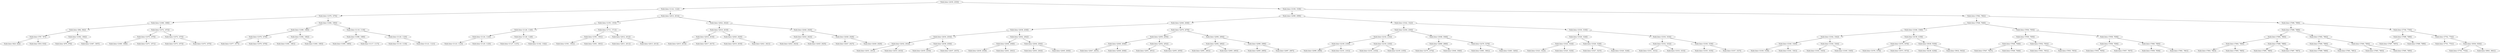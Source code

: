 digraph G{
529995150 [label="Node{data=[2030, 2030]}"]
529995150 -> 2112495622
2112495622 [label="Node{data=[1122, 1122]}"]
2112495622 -> 474968064
474968064 [label="Node{data=[1076, 1076]}"]
474968064 -> 1368542623
1368542623 [label="Node{data=[1068, 1068]}"]
1368542623 -> 1980635462
1980635462 [label="Node{data=[862, 862]}"]
1980635462 -> 1523121553
1523121553 [label="Node{data=[787, 787]}"]
1523121553 -> 1038113208
1038113208 [label="Node{data=[624, 624]}"]
1523121553 -> 2128418094
2128418094 [label="Node{data=[816, 816]}"]
1980635462 -> 2023745434
2023745434 [label="Node{data=[1062, 1062]}"]
2023745434 -> 1697036653
1697036653 [label="Node{data=[876, 876]}"]
2023745434 -> 1513361896
1513361896 [label="Node{data=[1067, 1067]}"]
1368542623 -> 1280711653
1280711653 [label="Node{data=[1072, 1072]}"]
1280711653 -> 1265800898
1265800898 [label="Node{data=[1070, 1070]}"]
1265800898 -> 458203920
458203920 [label="Node{data=[1069, 1069]}"]
1265800898 -> 1636719296
1636719296 [label="Node{data=[1071, 1071]}"]
1280711653 -> 494664743
494664743 [label="Node{data=[1074, 1074]}"]
494664743 -> 1113632204
1113632204 [label="Node{data=[1073, 1073]}"]
494664743 -> 617730483
617730483 [label="Node{data=[1075, 1075]}"]
474968064 -> 924501939
924501939 [label="Node{data=[1084, 1084]}"]
924501939 -> 1975689139
1975689139 [label="Node{data=[1080, 1080]}"]
1975689139 -> 847991306
847991306 [label="Node{data=[1078, 1078]}"]
847991306 -> 419250593
419250593 [label="Node{data=[1077, 1077]}"]
847991306 -> 2033924690
2033924690 [label="Node{data=[1079, 1079]}"]
1975689139 -> 409279937
409279937 [label="Node{data=[1082, 1082]}"]
409279937 -> 1880496069
1880496069 [label="Node{data=[1081, 1081]}"]
409279937 -> 34910255
34910255 [label="Node{data=[1083, 1083]}"]
924501939 -> 584971157
584971157 [label="Node{data=[1118, 1118]}"]
584971157 -> 317090074
317090074 [label="Node{data=[1086, 1086]}"]
317090074 -> 1376709820
1376709820 [label="Node{data=[1085, 1085]}"]
317090074 -> 1966910234
1966910234 [label="Node{data=[1117, 1117]}"]
584971157 -> 951107443
951107443 [label="Node{data=[1120, 1120]}"]
951107443 -> 431996870
431996870 [label="Node{data=[1119, 1119]}"]
951107443 -> 1014094657
1014094657 [label="Node{data=[1121, 1121]}"]
2112495622 -> 746967982
746967982 [label="Node{data=[2014, 2014]}"]
746967982 -> 301185642
301185642 [label="Node{data=[1353, 1353]}"]
301185642 -> 1968600605
1968600605 [label="Node{data=[1126, 1126]}"]
1968600605 -> 1204752421
1204752421 [label="Node{data=[1124, 1124]}"]
1204752421 -> 1171633105
1171633105 [label="Node{data=[1123, 1123]}"]
1204752421 -> 1232691691
1232691691 [label="Node{data=[1125, 1125]}"]
1968600605 -> 265883719
265883719 [label="Node{data=[1128, 1128]}"]
265883719 -> 807954337
807954337 [label="Node{data=[1127, 1127]}"]
265883719 -> 1477116238
1477116238 [label="Node{data=[1162, 1162]}"]
301185642 -> 1526683037
1526683037 [label="Node{data=[1711, 1711]}"]
1526683037 -> 493039021
493039021 [label="Node{data=[1591, 1591]}"]
493039021 -> 1854227663
1854227663 [label="Node{data=[1501, 1501]}"]
493039021 -> 1845770528
1845770528 [label="Node{data=[1601, 1601]}"]
1526683037 -> 1324862144
1324862144 [label="Node{data=[2012, 2012]}"]
1324862144 -> 1249741046
1249741046 [label="Node{data=[2011, 2011]}"]
1324862144 -> 244977226
244977226 [label="Node{data=[2013, 2013]}"]
746967982 -> 1100540800
1100540800 [label="Node{data=[2022, 2022]}"]
1100540800 -> 835291321
835291321 [label="Node{data=[2018, 2018]}"]
835291321 -> 399875150
399875150 [label="Node{data=[2016, 2016]}"]
399875150 -> 1231239328
1231239328 [label="Node{data=[2015, 2015]}"]
399875150 -> 1327566567
1327566567 [label="Node{data=[2017, 2017]}"]
835291321 -> 844155898
844155898 [label="Node{data=[2020, 2020]}"]
844155898 -> 157025810
157025810 [label="Node{data=[2019, 2019]}"]
844155898 -> 1495959969
1495959969 [label="Node{data=[2021, 2021]}"]
1100540800 -> 507241045
507241045 [label="Node{data=[2026, 2026]}"]
507241045 -> 704705907
704705907 [label="Node{data=[2024, 2024]}"]
704705907 -> 1124403895
1124403895 [label="Node{data=[2023, 2023]}"]
704705907 -> 1315955959
1315955959 [label="Node{data=[2025, 2025]}"]
507241045 -> 260541989
260541989 [label="Node{data=[2028, 2028]}"]
260541989 -> 570513867
570513867 [label="Node{data=[2027, 2027]}"]
260541989 -> 1228582798
1228582798 [label="Node{data=[2029, 2029]}"]
529995150 -> 2017698306
2017698306 [label="Node{data=[3338, 3338]}"]
2017698306 -> 1258745225
1258745225 [label="Node{data=[2098, 2098]}"]
1258745225 -> 1667312163
1667312163 [label="Node{data=[2046, 2046]}"]
1667312163 -> 2134617886
2134617886 [label="Node{data=[2038, 2038]}"]
2134617886 -> 445469001
445469001 [label="Node{data=[2034, 2034]}"]
445469001 -> 1721474356
1721474356 [label="Node{data=[2032, 2032]}"]
1721474356 -> 205624310
205624310 [label="Node{data=[2031, 2031]}"]
1721474356 -> 773889599
773889599 [label="Node{data=[2033, 2033]}"]
445469001 -> 1582798251
1582798251 [label="Node{data=[2036, 2036]}"]
1582798251 -> 1688191336
1688191336 [label="Node{data=[2035, 2035]}"]
1582798251 -> 1690382382
1690382382 [label="Node{data=[2037, 2037]}"]
2134617886 -> 1320852463
1320852463 [label="Node{data=[2042, 2042]}"]
1320852463 -> 740468062
740468062 [label="Node{data=[2040, 2040]}"]
740468062 -> 908899635
908899635 [label="Node{data=[2039, 2039]}"]
740468062 -> 1535222680
1535222680 [label="Node{data=[2041, 2041]}"]
1320852463 -> 1098788580
1098788580 [label="Node{data=[2044, 2044]}"]
1098788580 -> 2018470848
2018470848 [label="Node{data=[2043, 2043]}"]
1098788580 -> 723115223
723115223 [label="Node{data=[2045, 2045]}"]
1667312163 -> 2110924623
2110924623 [label="Node{data=[2079, 2079]}"]
2110924623 -> 1307258655
1307258655 [label="Node{data=[2050, 2050]}"]
1307258655 -> 1316576265
1316576265 [label="Node{data=[2048, 2048]}"]
1316576265 -> 727965301
727965301 [label="Node{data=[2047, 2047]}"]
1316576265 -> 1197960201
1197960201 [label="Node{data=[2049, 2049]}"]
1307258655 -> 1407201325
1407201325 [label="Node{data=[2052, 2052]}"]
1407201325 -> 1467852620
1467852620 [label="Node{data=[2051, 2051]}"]
1407201325 -> 1658346400
1658346400 [label="Node{data=[2055, 2055]}"]
2110924623 -> 505636054
505636054 [label="Node{data=[2094, 2094]}"]
505636054 -> 1284529767
1284529767 [label="Node{data=[2092, 2092]}"]
1284529767 -> 1995294590
1995294590 [label="Node{data=[2091, 2091]}"]
1284529767 -> 1455982424
1455982424 [label="Node{data=[2093, 2093]}"]
505636054 -> 1405635715
1405635715 [label="Node{data=[2096, 2096]}"]
1405635715 -> 501568507
501568507 [label="Node{data=[2095, 2095]}"]
1405635715 -> 95133966
95133966 [label="Node{data=[2097, 2097]}"]
1258745225 -> 399185060
399185060 [label="Node{data=[3322, 3322]}"]
399185060 -> 116850314
116850314 [label="Node{data=[2304, 2304]}"]
116850314 -> 825954084
825954084 [label="Node{data=[2102, 2102]}"]
825954084 -> 1774218204
1774218204 [label="Node{data=[2100, 2100]}"]
1774218204 -> 643902580
643902580 [label="Node{data=[2099, 2099]}"]
1774218204 -> 399672476
399672476 [label="Node{data=[2101, 2101]}"]
825954084 -> 2130312045
2130312045 [label="Node{data=[2104, 2104]}"]
2130312045 -> 344846821
344846821 [label="Node{data=[2103, 2103]}"]
2130312045 -> 1000373644
1000373644 [label="Node{data=[2105, 2105]}"]
116850314 -> 945154048
945154048 [label="Node{data=[3048, 3048]}"]
945154048 -> 155606772
155606772 [label="Node{data=[2868, 2868]}"]
155606772 -> 1916765408
1916765408 [label="Node{data=[2374, 2374]}"]
155606772 -> 1246485302
1246485302 [label="Node{data=[3040, 3040]}"]
945154048 -> 1573466007
1573466007 [label="Node{data=[3279, 3279]}"]
1573466007 -> 1715698468
1715698468 [label="Node{data=[3081, 3081]}"]
1573466007 -> 1758854024
1758854024 [label="Node{data=[3283, 3283]}"]
399185060 -> 2085818319
2085818319 [label="Node{data=[3330, 3330]}"]
2085818319 -> 1752310341
1752310341 [label="Node{data=[3326, 3326]}"]
1752310341 -> 353762868
353762868 [label="Node{data=[3324, 3324]}"]
353762868 -> 1390104229
1390104229 [label="Node{data=[3323, 3323]}"]
353762868 -> 907152966
907152966 [label="Node{data=[3325, 3325]}"]
1752310341 -> 1326146251
1326146251 [label="Node{data=[3328, 3328]}"]
1326146251 -> 1968558400
1968558400 [label="Node{data=[3327, 3327]}"]
1326146251 -> 2113079081
2113079081 [label="Node{data=[3329, 3329]}"]
2085818319 -> 1530218223
1530218223 [label="Node{data=[3334, 3334]}"]
1530218223 -> 1329359480
1329359480 [label="Node{data=[3332, 3332]}"]
1329359480 -> 347630862
347630862 [label="Node{data=[3331, 3331]}"]
1329359480 -> 1897392895
1897392895 [label="Node{data=[3333, 3333]}"]
1530218223 -> 14997516
14997516 [label="Node{data=[3336, 3336]}"]
14997516 -> 740756930
740756930 [label="Node{data=[3335, 3335]}"]
14997516 -> 2065745237
2065745237 [label="Node{data=[3337, 3337]}"]
2017698306 -> 900630748
900630748 [label="Node{data=[7662, 7662]}"]
900630748 -> 321655517
321655517 [label="Node{data=[7646, 7646]}"]
321655517 -> 124867687
124867687 [label="Node{data=[3346, 3346]}"]
124867687 -> 2055611313
2055611313 [label="Node{data=[3342, 3342]}"]
2055611313 -> 992980053
992980053 [label="Node{data=[3340, 3340]}"]
992980053 -> 1214704407
1214704407 [label="Node{data=[3339, 3339]}"]
992980053 -> 1169771536
1169771536 [label="Node{data=[3341, 3341]}"]
2055611313 -> 241788093
241788093 [label="Node{data=[3344, 3344]}"]
241788093 -> 1214397473
1214397473 [label="Node{data=[3343, 3343]}"]
241788093 -> 933447785
933447785 [label="Node{data=[3345, 3345]}"]
124867687 -> 947215169
947215169 [label="Node{data=[4158, 4158]}"]
947215169 -> 2113707134
2113707134 [label="Node{data=[3478, 3478]}"]
2113707134 -> 614872276
614872276 [label="Node{data=[3376, 3376]}"]
2113707134 -> 158060585
158060585 [label="Node{data=[3573, 3573]}"]
947215169 -> 458632470
458632470 [label="Node{data=[5038, 5038]}"]
458632470 -> 38817134
38817134 [label="Node{data=[4236, 4236]}"]
458632470 -> 390449508
390449508 [label="Node{data=[5632, 5632]}"]
321655517 -> 1090038077
1090038077 [label="Node{data=[7654, 7654]}"]
1090038077 -> 1793856169
1793856169 [label="Node{data=[7650, 7650]}"]
1793856169 -> 1792477607
1792477607 [label="Node{data=[7648, 7648]}"]
1792477607 -> 1398862704
1398862704 [label="Node{data=[7647, 7647]}"]
1792477607 -> 1456736608
1456736608 [label="Node{data=[7649, 7649]}"]
1793856169 -> 1546068041
1546068041 [label="Node{data=[7652, 7652]}"]
1546068041 -> 250581083
250581083 [label="Node{data=[7651, 7651]}"]
1546068041 -> 1514146181
1514146181 [label="Node{data=[7653, 7653]}"]
1090038077 -> 740918436
740918436 [label="Node{data=[7658, 7658]}"]
740918436 -> 1240058880
1240058880 [label="Node{data=[7656, 7656]}"]
1240058880 -> 997650478
997650478 [label="Node{data=[7655, 7655]}"]
1240058880 -> 1637931748
1637931748 [label="Node{data=[7657, 7657]}"]
740918436 -> 30174928
30174928 [label="Node{data=[7660, 7660]}"]
30174928 -> 113392421
113392421 [label="Node{data=[7659, 7659]}"]
30174928 -> 179915859
179915859 [label="Node{data=[7661, 7661]}"]
900630748 -> 1831456794
1831456794 [label="Node{data=[7696, 7696]}"]
1831456794 -> 259099009
259099009 [label="Node{data=[7688, 7688]}"]
259099009 -> 410882137
410882137 [label="Node{data=[7684, 7684]}"]
410882137 -> 1491504337
1491504337 [label="Node{data=[7664, 7664]}"]
1491504337 -> 2070691543
2070691543 [label="Node{data=[7663, 7663]}"]
1491504337 -> 2018680250
2018680250 [label="Node{data=[7665, 7665]}"]
410882137 -> 215557553
215557553 [label="Node{data=[7686, 7686]}"]
215557553 -> 1622520063
1622520063 [label="Node{data=[7685, 7685]}"]
215557553 -> 2058723512
2058723512 [label="Node{data=[7687, 7687]}"]
259099009 -> 375803161
375803161 [label="Node{data=[7692, 7692]}"]
375803161 -> 1406600905
1406600905 [label="Node{data=[7690, 7690]}"]
1406600905 -> 505964036
505964036 [label="Node{data=[7689, 7689]}"]
1406600905 -> 1238349081
1238349081 [label="Node{data=[7691, 7691]}"]
375803161 -> 1835349948
1835349948 [label="Node{data=[7694, 7694]}"]
1835349948 -> 116360599
116360599 [label="Node{data=[7693, 7693]}"]
1835349948 -> 1537919752
1537919752 [label="Node{data=[7695, 7695]}"]
1831456794 -> 1878641177
1878641177 [label="Node{data=[7700, 7700]}"]
1878641177 -> 736483469
736483469 [label="Node{data=[7698, 7698]}"]
736483469 -> 1373381467
1373381467 [label="Node{data=[7697, 7697]}"]
736483469 -> 1554202851
1554202851 [label="Node{data=[7699, 7699]}"]
1878641177 -> 2100027500
2100027500 [label="Node{data=[7702, 7702]}"]
2100027500 -> 2014281460
2014281460 [label="Node{data=[7701, 7701]}"]
2100027500 -> 1224297557
1224297557 [label="Node{data=[9304, 9304]}"]
1224297557 -> 236698097
236698097 [label="Node{data=[7703, 7703]}"]
1224297557 -> 739315934
739315934 [label="Node{data=[9941, 9941]}"]
}